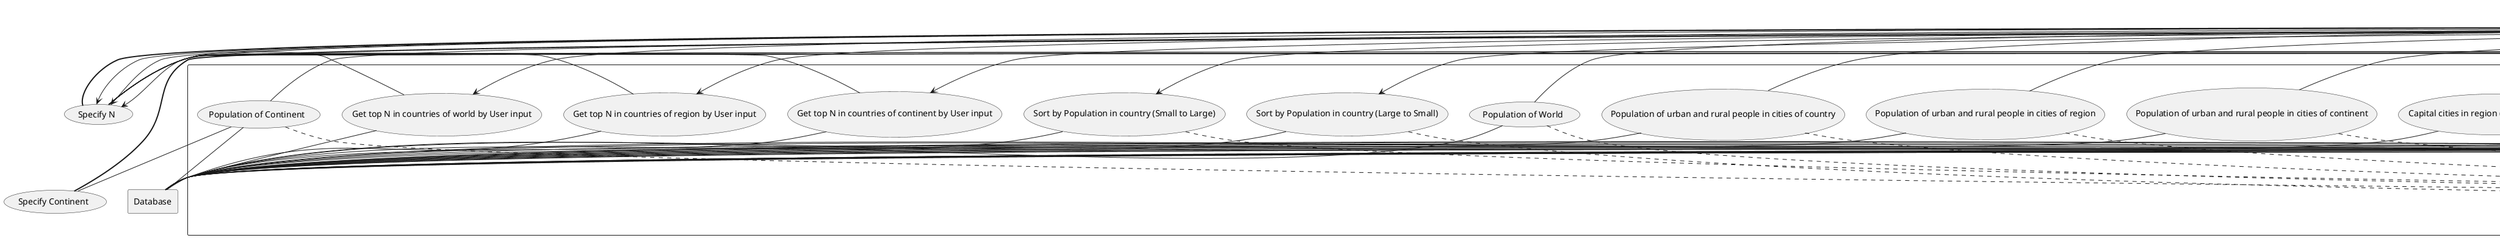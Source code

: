 @startuml
'https://plantuml.com/use-case-diagram
User as User
rectangle Database
usecase spec1 as "Specify Continent"
usecase spec2 as "Specify Region"
usecase spec3 as "Specify Country"
usecase spec4 as "Specify District"
usecase spec5 as "Specify City"
usecase spec6 as "Specify Language"
usecase UInput as "Specify N"
User <= UInput
User <= spec1
User <= spec2
User <= spec3
User <= spec4
User <= spec5
User <= spec6



rectangle "User Interface"{
usecase UCa as "Print Population"


Usecase UC1 as "Sort by Population in country (Large to Small)"
User -> UC1
UC1 -- Database
UC1 ..> UCa

Usecase UC2 as "Sort by Population in country (Small to Large)"
User --> UC2
UC2 - Database
UC2 ..> UCa

Usecase UC3 as "Sort by Populate in region (Large to Small)"
User --> UC3
UC3--Database
UC3 ..> UCa

Usecase UC4 as "Get top N in countries of world by User input"
User --> UC4
UC4 - UInput
UInput <- User
UC4 --Database

Usecase UC5 as "Get top N in countries of continent by User input"
User --> UC5
UC5 - UInput
UInput <- User
UC5 --Database

Usecase UC6 as "Get top N in countries of region by User input"
User --> UC6
UC6 - UInput
UInput <- User
UC6 --Database

Usecase UC7 as "Cities of world (largest to smallest pop)"
User -- UC7
UC7 -- Database
UC7 ..> UCa

Usecase UC8 as "Cities of continent (largest to smallest pop)"
User --UC8
UC8 --Database
UC8 ..> UCa

Usecase UC9 as "Cities of region (largest to smallest pop)"
User --UC9
UC9 --Database
UC9 ..> UCa

Usecase UC10 as "Cities of Country (largest to smallest pop)"
User --UC10
UC10 --Database
UC10 ..> UCa

Usecase UC11 as "Cities of District (largest to smallest pop)"
User --UC11
UC11 --Database
UC11 ..> UCa

Usecase UC12 as "Top N populated cities in world by User input"
User -- UC12
UC12 -- Database
UC12 ..> UCa
UC12 -UInput

Usecase UC13 as "Top N populated cities in continent by User input"
User -- UC13
UC13 -- Database
UC13 ..> UCa
UC13 -UInput

Usecase UC14 as "Top N populated cities in region by User input"
User -- UC14
UC14 -- Database
UC14 ..> UCa
UC14 -UInput

Usecase UC15 as "Top N populated cities in country by User input"
User -- UC15
UC15 -- Database
UC15 ..> UCa
UC15 -UInput

Usecase UC16 as "Top N populated cities in district by User input"
User -- UC16
UC16 -- Database
UC16 ..> UCa
UC16 - UInput

Usecase UC17 as "Capital cities in world (largest to smallest)"
User -- UC17
UC17--Database
UC17 ..> UCa

Usecase UC18 as "Capital cities in continent (largest to smallest)"
User -- UC18
UC18--Database
UC18 ..> UCa

Usecase UC19 as "Capital cities in region (largest to smallest)"
User -- UC19
UC19--Database
UC19 ..> UCa

Usecase UC20 as "Top N Capital cities in world by user input"
User --UC20
UC20 -- Database
UC20 ..> UCa
UC20 - UInput

Usecase UC21 as "Top N Capital cities in continent by user input"
User --UC21
UC21 -- Database
UC21 ..> UCa
UC21 - UInput

Usecase UC22 as "Top N Capital cities in region by user input"
User --UC22
UC22 -- Database
UC22 ..> UCa
UC22 - UInput

Usecase UC23 as "Population of urban and rural people in cities of continent"
User -- UC23
UC23 -- Database
UC23 ..> UCa

Usecase UC24 as "Population of urban and rural people in cities of region"
User -- UC24
UC24 -- Database
UC24 ..> UCa

Usecase UC25 as "Population of urban and rural people in cities of country"
User -- UC25
UC25 -- Database
UC25 ..> UCa

Usecase UC26 as "Population of World"
User -- UC26
UC26 -- Database
UC26 ..> UCa

Usecase UC27 as "Population of Continent"
User -- UC27
UC27 -- spec1
UC27 -- Database
UC27 ..> UCa

Usecase UC28 as "Population of Region"
User -- UC28
UC28 -- spec2
UC28 -- Database
UC28 ..> UCa

Usecase UC29 as "Population of Country"
User -- UC29
UC29 -- spec3
UC29 -- Database
UC29 ..> UCa

Usecase UC30 as "Population of District"
User -- UC30
UC30 -- spec4
UC30 -- Database
UC30 ..> UCa

Usecase UC31 as "Population of City"
User -- UC31
UC31 -- spec5
UC31 -- Database
UC31 ..> UCa

Usecase UC32 as "Population of language"
User -- UC32
UC32 -- Spec6
UC32 -- Database
UC32 ..>UCa
}
@enduml